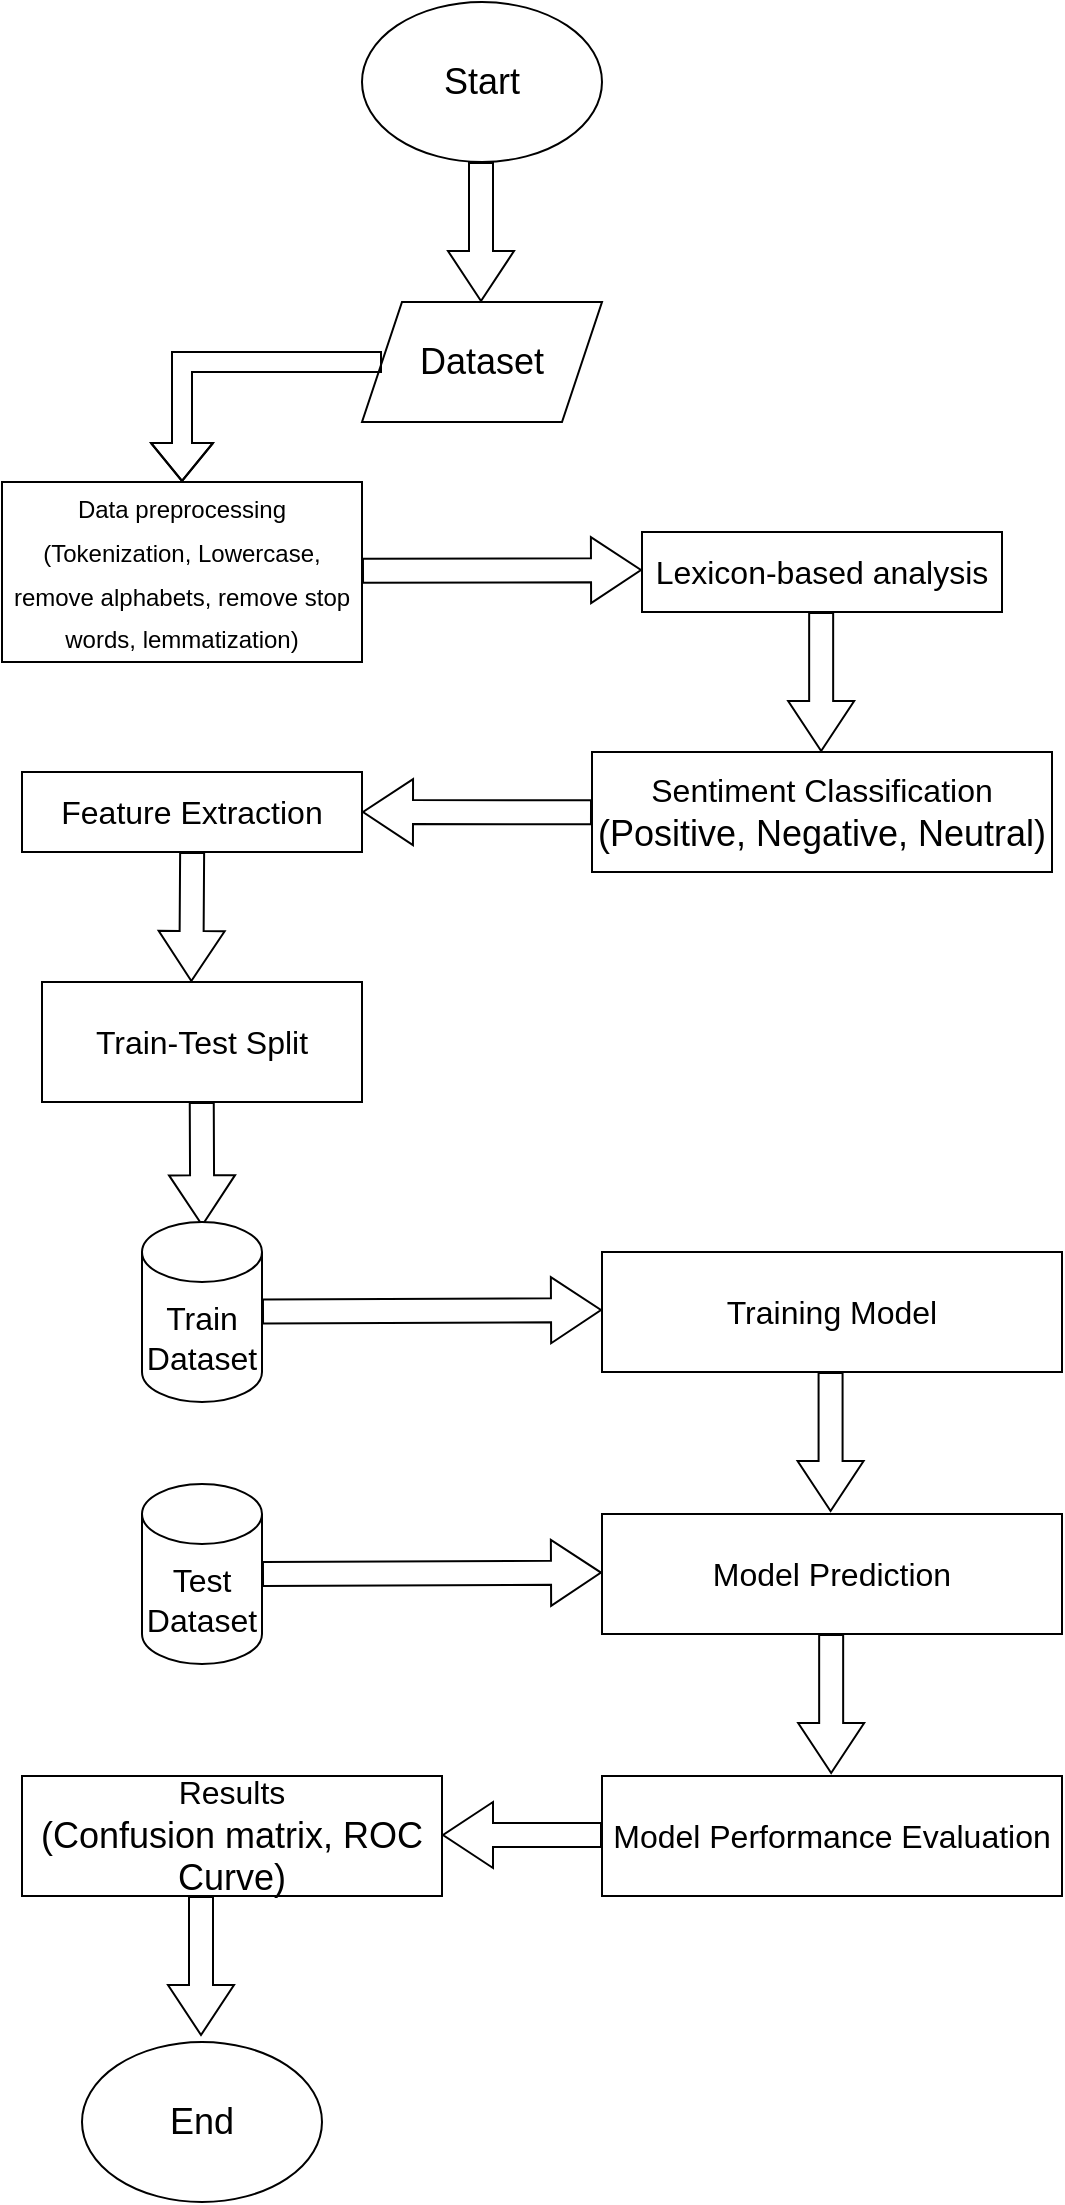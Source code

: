 <mxfile version="16.2.4" type="github">
  <diagram id="C5RBs43oDa-KdzZeNtuy" name="Page-1">
    <mxGraphModel dx="1240" dy="689" grid="1" gridSize="10" guides="1" tooltips="1" connect="1" arrows="1" fold="1" page="1" pageScale="1" pageWidth="827" pageHeight="1169" math="0" shadow="0">
      <root>
        <mxCell id="WIyWlLk6GJQsqaUBKTNV-0" />
        <mxCell id="WIyWlLk6GJQsqaUBKTNV-1" parent="WIyWlLk6GJQsqaUBKTNV-0" />
        <mxCell id="o2SiBJOCBBynx09QVOnq-38" value="" style="group" vertex="1" connectable="0" parent="WIyWlLk6GJQsqaUBKTNV-1">
          <mxGeometry x="149" y="50" width="530" height="1100" as="geometry" />
        </mxCell>
        <mxCell id="o2SiBJOCBBynx09QVOnq-0" value="&lt;font style=&quot;font-size: 18px&quot;&gt;Start&lt;/font&gt;" style="ellipse;whiteSpace=wrap;html=1;" vertex="1" parent="o2SiBJOCBBynx09QVOnq-38">
          <mxGeometry x="180" width="120" height="80" as="geometry" />
        </mxCell>
        <mxCell id="o2SiBJOCBBynx09QVOnq-1" value="" style="shape=flexArrow;endArrow=classic;html=1;rounded=0;fontSize=18;width=12;endSize=8;" edge="1" parent="o2SiBJOCBBynx09QVOnq-38">
          <mxGeometry width="50" height="50" relative="1" as="geometry">
            <mxPoint x="239.5" y="80" as="sourcePoint" />
            <mxPoint x="239.5" y="150" as="targetPoint" />
          </mxGeometry>
        </mxCell>
        <mxCell id="o2SiBJOCBBynx09QVOnq-2" value="Dataset" style="shape=parallelogram;perimeter=parallelogramPerimeter;whiteSpace=wrap;html=1;fixedSize=1;fontSize=18;" vertex="1" parent="o2SiBJOCBBynx09QVOnq-38">
          <mxGeometry x="180" y="150" width="120" height="60" as="geometry" />
        </mxCell>
        <mxCell id="o2SiBJOCBBynx09QVOnq-5" value="" style="edgeStyle=segmentEdgeStyle;endArrow=classic;html=1;fontSize=18;rounded=0;shape=flexArrow;" edge="1" parent="o2SiBJOCBBynx09QVOnq-38">
          <mxGeometry width="50" height="50" relative="1" as="geometry">
            <mxPoint x="190" y="180" as="sourcePoint" />
            <mxPoint x="90" y="240" as="targetPoint" />
          </mxGeometry>
        </mxCell>
        <mxCell id="o2SiBJOCBBynx09QVOnq-6" value="&lt;font style=&quot;font-size: 12px&quot;&gt;Data preprocessing&lt;br&gt;(Tokenization, Lowercase, remove alphabets, remove stop words, lemmatization)&lt;br&gt;&lt;/font&gt;" style="rounded=0;whiteSpace=wrap;html=1;fontSize=18;" vertex="1" parent="o2SiBJOCBBynx09QVOnq-38">
          <mxGeometry y="240" width="180" height="90" as="geometry" />
        </mxCell>
        <mxCell id="o2SiBJOCBBynx09QVOnq-8" value="" style="shape=flexArrow;endArrow=classic;html=1;rounded=0;fontSize=18;width=12;endSize=8;" edge="1" parent="o2SiBJOCBBynx09QVOnq-38">
          <mxGeometry width="50" height="50" relative="1" as="geometry">
            <mxPoint x="180" y="284.41" as="sourcePoint" />
            <mxPoint x="320" y="284" as="targetPoint" />
          </mxGeometry>
        </mxCell>
        <mxCell id="o2SiBJOCBBynx09QVOnq-9" value="&lt;font&gt;&lt;font style=&quot;font-size: 16px&quot;&gt;Lexicon-based analysis&lt;/font&gt;&lt;br&gt;&lt;/font&gt;" style="rounded=0;whiteSpace=wrap;html=1;fontSize=18;" vertex="1" parent="o2SiBJOCBBynx09QVOnq-38">
          <mxGeometry x="320" y="265" width="180" height="40" as="geometry" />
        </mxCell>
        <mxCell id="o2SiBJOCBBynx09QVOnq-10" value="&lt;font&gt;&lt;font style=&quot;font-size: 16px&quot;&gt;Sentiment Classification&lt;br&gt;&lt;/font&gt;(Positive, Negative, Neutral)&lt;br&gt;&lt;/font&gt;" style="rounded=0;whiteSpace=wrap;html=1;fontSize=18;" vertex="1" parent="o2SiBJOCBBynx09QVOnq-38">
          <mxGeometry x="295" y="375" width="230" height="60" as="geometry" />
        </mxCell>
        <mxCell id="o2SiBJOCBBynx09QVOnq-11" value="" style="shape=flexArrow;endArrow=classic;html=1;rounded=0;fontSize=18;width=12;endSize=8;" edge="1" parent="o2SiBJOCBBynx09QVOnq-38">
          <mxGeometry width="50" height="50" relative="1" as="geometry">
            <mxPoint x="409.58" y="305.0" as="sourcePoint" />
            <mxPoint x="409.58" y="375.0" as="targetPoint" />
          </mxGeometry>
        </mxCell>
        <mxCell id="o2SiBJOCBBynx09QVOnq-28" value="" style="shape=flexArrow;endArrow=classic;html=1;rounded=0;fontSize=18;width=12;endSize=8;entryX=1;entryY=0.5;entryDx=0;entryDy=0;" edge="1" parent="o2SiBJOCBBynx09QVOnq-38" target="o2SiBJOCBBynx09QVOnq-29">
          <mxGeometry width="50" height="50" relative="1" as="geometry">
            <mxPoint x="295" y="405.17" as="sourcePoint" />
            <mxPoint x="190" y="405" as="targetPoint" />
          </mxGeometry>
        </mxCell>
        <mxCell id="o2SiBJOCBBynx09QVOnq-29" value="&lt;font&gt;&lt;font style=&quot;font-size: 16px&quot;&gt;Feature Extraction&lt;/font&gt;&lt;br&gt;&lt;/font&gt;" style="rounded=0;whiteSpace=wrap;html=1;fontSize=18;" vertex="1" parent="o2SiBJOCBBynx09QVOnq-38">
          <mxGeometry x="10" y="385" width="170" height="40" as="geometry" />
        </mxCell>
        <mxCell id="o2SiBJOCBBynx09QVOnq-34" value="" style="shape=flexArrow;endArrow=classic;html=1;rounded=0;fontSize=18;width=12;endSize=8;" edge="1" parent="o2SiBJOCBBynx09QVOnq-38">
          <mxGeometry width="50" height="50" relative="1" as="geometry">
            <mxPoint x="95.07" y="425" as="sourcePoint" />
            <mxPoint x="94.66" y="490" as="targetPoint" />
          </mxGeometry>
        </mxCell>
        <mxCell id="o2SiBJOCBBynx09QVOnq-17" value="&lt;font&gt;&lt;span style=&quot;font-size: 16px&quot;&gt;Training Model&lt;/span&gt;&lt;br&gt;&lt;/font&gt;" style="rounded=0;whiteSpace=wrap;html=1;fontSize=18;" vertex="1" parent="o2SiBJOCBBynx09QVOnq-38">
          <mxGeometry x="300" y="625" width="230" height="60" as="geometry" />
        </mxCell>
        <mxCell id="o2SiBJOCBBynx09QVOnq-20" value="&lt;font&gt;&lt;span style=&quot;font-size: 16px&quot;&gt;Model Prediction&lt;/span&gt;&lt;br&gt;&lt;/font&gt;" style="rounded=0;whiteSpace=wrap;html=1;fontSize=18;" vertex="1" parent="o2SiBJOCBBynx09QVOnq-38">
          <mxGeometry x="300" y="756" width="230" height="60" as="geometry" />
        </mxCell>
        <mxCell id="o2SiBJOCBBynx09QVOnq-23" value="&lt;font&gt;&lt;span style=&quot;font-size: 16px&quot;&gt;Model Performance Evaluation&lt;/span&gt;&lt;br&gt;&lt;/font&gt;" style="rounded=0;whiteSpace=wrap;html=1;fontSize=18;" vertex="1" parent="o2SiBJOCBBynx09QVOnq-38">
          <mxGeometry x="300" y="887" width="230" height="60" as="geometry" />
        </mxCell>
        <mxCell id="o2SiBJOCBBynx09QVOnq-25" value="&lt;font&gt;&lt;span style=&quot;font-size: 16px&quot;&gt;Results&lt;br&gt;&lt;/span&gt;(Confusion matrix, ROC Curve)&lt;br&gt;&lt;/font&gt;" style="rounded=0;whiteSpace=wrap;html=1;fontSize=18;" vertex="1" parent="o2SiBJOCBBynx09QVOnq-38">
          <mxGeometry x="10" y="887" width="210" height="60" as="geometry" />
        </mxCell>
        <mxCell id="o2SiBJOCBBynx09QVOnq-13" value="Train-Test Split" style="rounded=0;whiteSpace=wrap;html=1;fontSize=16;" vertex="1" parent="o2SiBJOCBBynx09QVOnq-38">
          <mxGeometry x="20" y="490" width="160" height="60" as="geometry" />
        </mxCell>
        <mxCell id="o2SiBJOCBBynx09QVOnq-14" value="" style="shape=flexArrow;endArrow=classic;html=1;rounded=0;fontSize=18;width=12;endSize=8;entryX=1.003;entryY=0.369;entryDx=0;entryDy=0;entryPerimeter=0;" edge="1" parent="o2SiBJOCBBynx09QVOnq-38">
          <mxGeometry width="50" height="50" relative="1" as="geometry">
            <mxPoint x="99.88" y="550" as="sourcePoint" />
            <mxPoint x="100.12" y="612.14" as="targetPoint" />
          </mxGeometry>
        </mxCell>
        <mxCell id="o2SiBJOCBBynx09QVOnq-15" value="Train Dataset" style="shape=cylinder3;whiteSpace=wrap;html=1;boundedLbl=1;backgroundOutline=1;size=15;fontSize=16;" vertex="1" parent="o2SiBJOCBBynx09QVOnq-38">
          <mxGeometry x="70" y="610" width="60" height="90" as="geometry" />
        </mxCell>
        <mxCell id="o2SiBJOCBBynx09QVOnq-16" value="" style="shape=flexArrow;endArrow=classic;html=1;rounded=0;fontSize=18;width=12;endSize=8;" edge="1" parent="o2SiBJOCBBynx09QVOnq-38">
          <mxGeometry width="50" height="50" relative="1" as="geometry">
            <mxPoint x="130" y="654.7" as="sourcePoint" />
            <mxPoint x="300" y="654" as="targetPoint" />
          </mxGeometry>
        </mxCell>
        <mxCell id="o2SiBJOCBBynx09QVOnq-19" value="" style="shape=flexArrow;endArrow=classic;html=1;rounded=0;fontSize=18;width=12;endSize=8;" edge="1" parent="o2SiBJOCBBynx09QVOnq-38">
          <mxGeometry width="50" height="50" relative="1" as="geometry">
            <mxPoint x="414.29" y="685" as="sourcePoint" />
            <mxPoint x="414.29" y="755" as="targetPoint" />
          </mxGeometry>
        </mxCell>
        <mxCell id="o2SiBJOCBBynx09QVOnq-21" value="Test Dataset" style="shape=cylinder3;whiteSpace=wrap;html=1;boundedLbl=1;backgroundOutline=1;size=15;fontSize=16;" vertex="1" parent="o2SiBJOCBBynx09QVOnq-38">
          <mxGeometry x="70" y="741" width="60" height="90" as="geometry" />
        </mxCell>
        <mxCell id="o2SiBJOCBBynx09QVOnq-22" value="" style="shape=flexArrow;endArrow=classic;html=1;rounded=0;fontSize=18;width=12;endSize=8;" edge="1" parent="o2SiBJOCBBynx09QVOnq-38">
          <mxGeometry width="50" height="50" relative="1" as="geometry">
            <mxPoint x="414.58" y="816" as="sourcePoint" />
            <mxPoint x="414.58" y="886" as="targetPoint" />
          </mxGeometry>
        </mxCell>
        <mxCell id="o2SiBJOCBBynx09QVOnq-24" value="" style="shape=flexArrow;endArrow=classic;html=1;rounded=0;fontSize=18;width=12;endSize=8;" edge="1" parent="o2SiBJOCBBynx09QVOnq-38">
          <mxGeometry width="50" height="50" relative="1" as="geometry">
            <mxPoint x="300.0" y="916.5" as="sourcePoint" />
            <mxPoint x="220" y="916.5" as="targetPoint" />
          </mxGeometry>
        </mxCell>
        <mxCell id="o2SiBJOCBBynx09QVOnq-26" value="" style="shape=flexArrow;endArrow=classic;html=1;rounded=0;fontSize=18;width=12;endSize=8;" edge="1" parent="o2SiBJOCBBynx09QVOnq-38">
          <mxGeometry width="50" height="50" relative="1" as="geometry">
            <mxPoint x="99.5" y="947" as="sourcePoint" />
            <mxPoint x="99.5" y="1017" as="targetPoint" />
          </mxGeometry>
        </mxCell>
        <mxCell id="o2SiBJOCBBynx09QVOnq-27" value="&lt;font style=&quot;font-size: 18px&quot;&gt;End&lt;/font&gt;" style="ellipse;whiteSpace=wrap;html=1;" vertex="1" parent="o2SiBJOCBBynx09QVOnq-38">
          <mxGeometry x="40" y="1020" width="120" height="80" as="geometry" />
        </mxCell>
        <mxCell id="o2SiBJOCBBynx09QVOnq-37" value="" style="shape=flexArrow;endArrow=classic;html=1;rounded=0;fontSize=18;width=12;endSize=8;" edge="1" parent="o2SiBJOCBBynx09QVOnq-38">
          <mxGeometry width="50" height="50" relative="1" as="geometry">
            <mxPoint x="130" y="785.99" as="sourcePoint" />
            <mxPoint x="300" y="785.29" as="targetPoint" />
          </mxGeometry>
        </mxCell>
      </root>
    </mxGraphModel>
  </diagram>
</mxfile>
